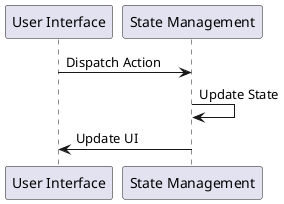 @startuml simple_action

skinparam actorStyle awesome

participant "User Interface" as ui
participant "State Management" as sm
' participant "Service" as sv

ui -> sm : Dispatch Action
sm -> sm : Update State
sm -> ui : Update UI


@enduml